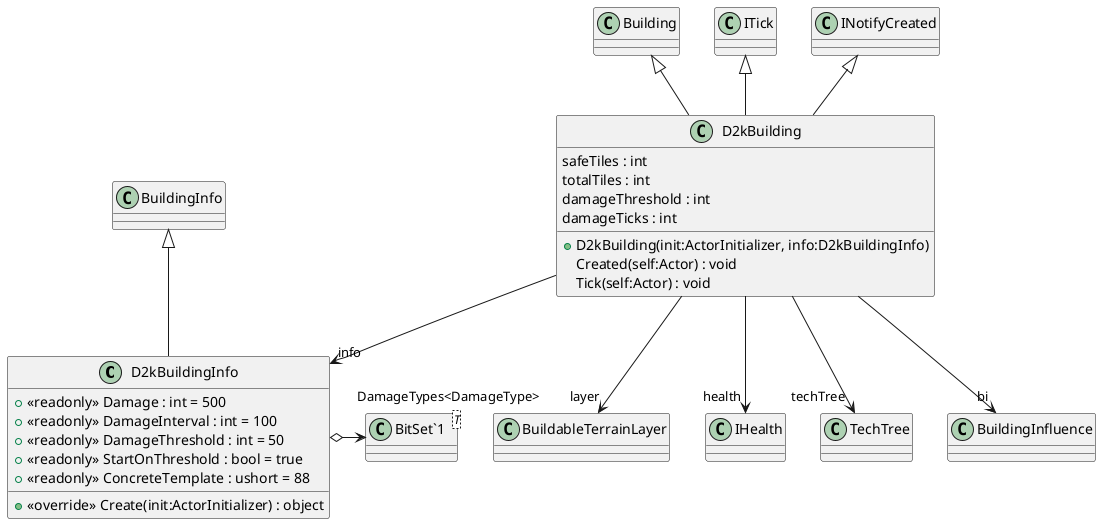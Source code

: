 @startuml
class D2kBuildingInfo {
    + <<readonly>> Damage : int = 500
    + <<readonly>> DamageInterval : int = 100
    + <<readonly>> DamageThreshold : int = 50
    + <<readonly>> StartOnThreshold : bool = true
    + <<readonly>> ConcreteTemplate : ushort = 88
    + <<override>> Create(init:ActorInitializer) : object
}
class D2kBuilding {
    safeTiles : int
    totalTiles : int
    damageThreshold : int
    damageTicks : int
    + D2kBuilding(init:ActorInitializer, info:D2kBuildingInfo)
    Created(self:Actor) : void
    Tick(self:Actor) : void
}
class "BitSet`1"<T> {
}
BuildingInfo <|-- D2kBuildingInfo
D2kBuildingInfo o-> "DamageTypes<DamageType>" "BitSet`1"
Building <|-- D2kBuilding
ITick <|-- D2kBuilding
INotifyCreated <|-- D2kBuilding
D2kBuilding --> "info" D2kBuildingInfo
D2kBuilding --> "layer" BuildableTerrainLayer
D2kBuilding --> "health" IHealth
D2kBuilding --> "techTree" TechTree
D2kBuilding --> "bi" BuildingInfluence
@enduml
